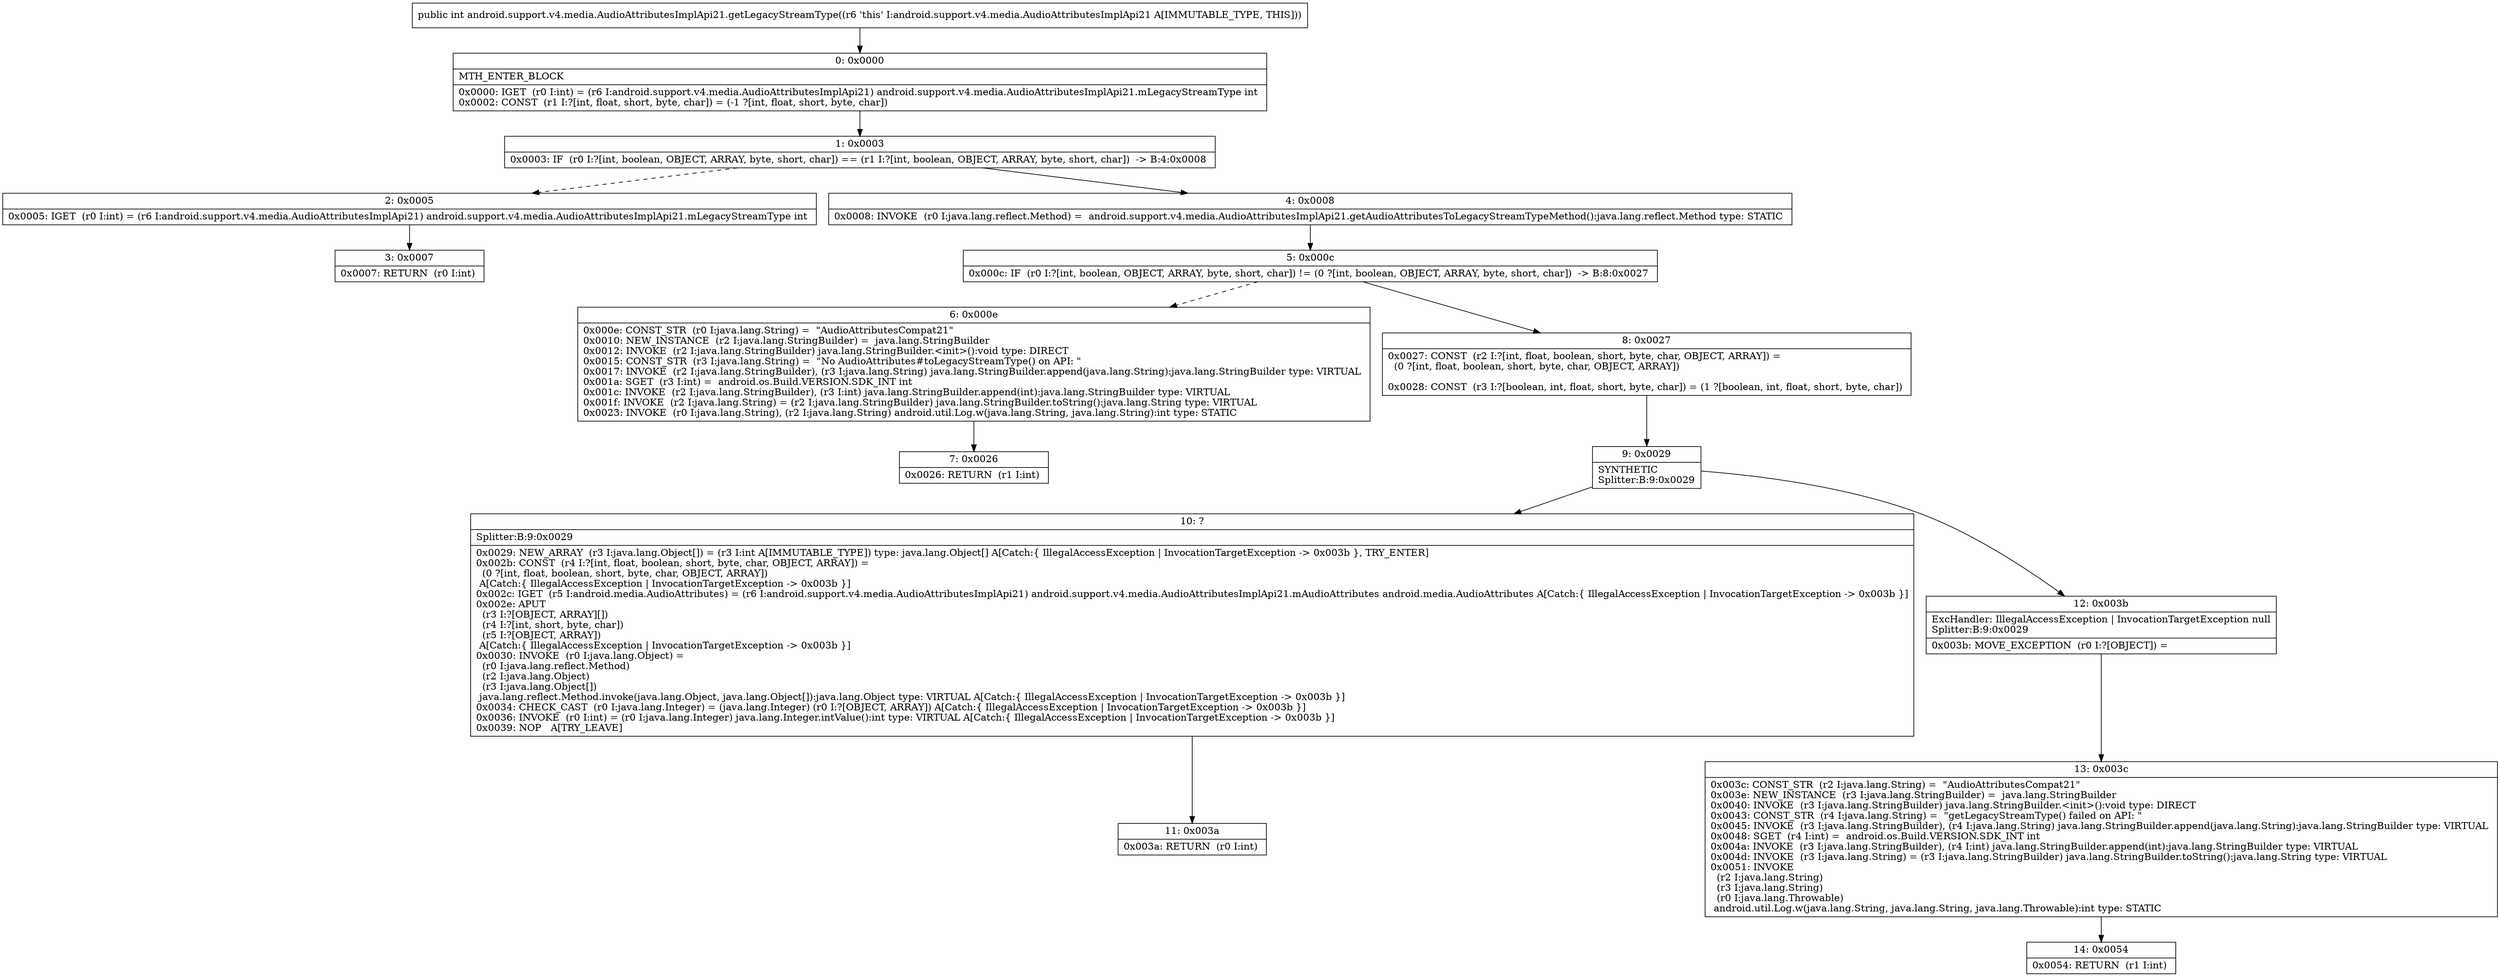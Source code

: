 digraph "CFG forandroid.support.v4.media.AudioAttributesImplApi21.getLegacyStreamType()I" {
Node_0 [shape=record,label="{0\:\ 0x0000|MTH_ENTER_BLOCK\l|0x0000: IGET  (r0 I:int) = (r6 I:android.support.v4.media.AudioAttributesImplApi21) android.support.v4.media.AudioAttributesImplApi21.mLegacyStreamType int \l0x0002: CONST  (r1 I:?[int, float, short, byte, char]) = (\-1 ?[int, float, short, byte, char]) \l}"];
Node_1 [shape=record,label="{1\:\ 0x0003|0x0003: IF  (r0 I:?[int, boolean, OBJECT, ARRAY, byte, short, char]) == (r1 I:?[int, boolean, OBJECT, ARRAY, byte, short, char])  \-\> B:4:0x0008 \l}"];
Node_2 [shape=record,label="{2\:\ 0x0005|0x0005: IGET  (r0 I:int) = (r6 I:android.support.v4.media.AudioAttributesImplApi21) android.support.v4.media.AudioAttributesImplApi21.mLegacyStreamType int \l}"];
Node_3 [shape=record,label="{3\:\ 0x0007|0x0007: RETURN  (r0 I:int) \l}"];
Node_4 [shape=record,label="{4\:\ 0x0008|0x0008: INVOKE  (r0 I:java.lang.reflect.Method) =  android.support.v4.media.AudioAttributesImplApi21.getAudioAttributesToLegacyStreamTypeMethod():java.lang.reflect.Method type: STATIC \l}"];
Node_5 [shape=record,label="{5\:\ 0x000c|0x000c: IF  (r0 I:?[int, boolean, OBJECT, ARRAY, byte, short, char]) != (0 ?[int, boolean, OBJECT, ARRAY, byte, short, char])  \-\> B:8:0x0027 \l}"];
Node_6 [shape=record,label="{6\:\ 0x000e|0x000e: CONST_STR  (r0 I:java.lang.String) =  \"AudioAttributesCompat21\" \l0x0010: NEW_INSTANCE  (r2 I:java.lang.StringBuilder) =  java.lang.StringBuilder \l0x0012: INVOKE  (r2 I:java.lang.StringBuilder) java.lang.StringBuilder.\<init\>():void type: DIRECT \l0x0015: CONST_STR  (r3 I:java.lang.String) =  \"No AudioAttributes#toLegacyStreamType() on API: \" \l0x0017: INVOKE  (r2 I:java.lang.StringBuilder), (r3 I:java.lang.String) java.lang.StringBuilder.append(java.lang.String):java.lang.StringBuilder type: VIRTUAL \l0x001a: SGET  (r3 I:int) =  android.os.Build.VERSION.SDK_INT int \l0x001c: INVOKE  (r2 I:java.lang.StringBuilder), (r3 I:int) java.lang.StringBuilder.append(int):java.lang.StringBuilder type: VIRTUAL \l0x001f: INVOKE  (r2 I:java.lang.String) = (r2 I:java.lang.StringBuilder) java.lang.StringBuilder.toString():java.lang.String type: VIRTUAL \l0x0023: INVOKE  (r0 I:java.lang.String), (r2 I:java.lang.String) android.util.Log.w(java.lang.String, java.lang.String):int type: STATIC \l}"];
Node_7 [shape=record,label="{7\:\ 0x0026|0x0026: RETURN  (r1 I:int) \l}"];
Node_8 [shape=record,label="{8\:\ 0x0027|0x0027: CONST  (r2 I:?[int, float, boolean, short, byte, char, OBJECT, ARRAY]) = \l  (0 ?[int, float, boolean, short, byte, char, OBJECT, ARRAY])\l \l0x0028: CONST  (r3 I:?[boolean, int, float, short, byte, char]) = (1 ?[boolean, int, float, short, byte, char]) \l}"];
Node_9 [shape=record,label="{9\:\ 0x0029|SYNTHETIC\lSplitter:B:9:0x0029\l}"];
Node_10 [shape=record,label="{10\:\ ?|Splitter:B:9:0x0029\l|0x0029: NEW_ARRAY  (r3 I:java.lang.Object[]) = (r3 I:int A[IMMUTABLE_TYPE]) type: java.lang.Object[] A[Catch:\{ IllegalAccessException \| InvocationTargetException \-\> 0x003b \}, TRY_ENTER]\l0x002b: CONST  (r4 I:?[int, float, boolean, short, byte, char, OBJECT, ARRAY]) = \l  (0 ?[int, float, boolean, short, byte, char, OBJECT, ARRAY])\l A[Catch:\{ IllegalAccessException \| InvocationTargetException \-\> 0x003b \}]\l0x002c: IGET  (r5 I:android.media.AudioAttributes) = (r6 I:android.support.v4.media.AudioAttributesImplApi21) android.support.v4.media.AudioAttributesImplApi21.mAudioAttributes android.media.AudioAttributes A[Catch:\{ IllegalAccessException \| InvocationTargetException \-\> 0x003b \}]\l0x002e: APUT  \l  (r3 I:?[OBJECT, ARRAY][])\l  (r4 I:?[int, short, byte, char])\l  (r5 I:?[OBJECT, ARRAY])\l A[Catch:\{ IllegalAccessException \| InvocationTargetException \-\> 0x003b \}]\l0x0030: INVOKE  (r0 I:java.lang.Object) = \l  (r0 I:java.lang.reflect.Method)\l  (r2 I:java.lang.Object)\l  (r3 I:java.lang.Object[])\l java.lang.reflect.Method.invoke(java.lang.Object, java.lang.Object[]):java.lang.Object type: VIRTUAL A[Catch:\{ IllegalAccessException \| InvocationTargetException \-\> 0x003b \}]\l0x0034: CHECK_CAST  (r0 I:java.lang.Integer) = (java.lang.Integer) (r0 I:?[OBJECT, ARRAY]) A[Catch:\{ IllegalAccessException \| InvocationTargetException \-\> 0x003b \}]\l0x0036: INVOKE  (r0 I:int) = (r0 I:java.lang.Integer) java.lang.Integer.intValue():int type: VIRTUAL A[Catch:\{ IllegalAccessException \| InvocationTargetException \-\> 0x003b \}]\l0x0039: NOP   A[TRY_LEAVE]\l}"];
Node_11 [shape=record,label="{11\:\ 0x003a|0x003a: RETURN  (r0 I:int) \l}"];
Node_12 [shape=record,label="{12\:\ 0x003b|ExcHandler: IllegalAccessException \| InvocationTargetException null\lSplitter:B:9:0x0029\l|0x003b: MOVE_EXCEPTION  (r0 I:?[OBJECT]) =  \l}"];
Node_13 [shape=record,label="{13\:\ 0x003c|0x003c: CONST_STR  (r2 I:java.lang.String) =  \"AudioAttributesCompat21\" \l0x003e: NEW_INSTANCE  (r3 I:java.lang.StringBuilder) =  java.lang.StringBuilder \l0x0040: INVOKE  (r3 I:java.lang.StringBuilder) java.lang.StringBuilder.\<init\>():void type: DIRECT \l0x0043: CONST_STR  (r4 I:java.lang.String) =  \"getLegacyStreamType() failed on API: \" \l0x0045: INVOKE  (r3 I:java.lang.StringBuilder), (r4 I:java.lang.String) java.lang.StringBuilder.append(java.lang.String):java.lang.StringBuilder type: VIRTUAL \l0x0048: SGET  (r4 I:int) =  android.os.Build.VERSION.SDK_INT int \l0x004a: INVOKE  (r3 I:java.lang.StringBuilder), (r4 I:int) java.lang.StringBuilder.append(int):java.lang.StringBuilder type: VIRTUAL \l0x004d: INVOKE  (r3 I:java.lang.String) = (r3 I:java.lang.StringBuilder) java.lang.StringBuilder.toString():java.lang.String type: VIRTUAL \l0x0051: INVOKE  \l  (r2 I:java.lang.String)\l  (r3 I:java.lang.String)\l  (r0 I:java.lang.Throwable)\l android.util.Log.w(java.lang.String, java.lang.String, java.lang.Throwable):int type: STATIC \l}"];
Node_14 [shape=record,label="{14\:\ 0x0054|0x0054: RETURN  (r1 I:int) \l}"];
MethodNode[shape=record,label="{public int android.support.v4.media.AudioAttributesImplApi21.getLegacyStreamType((r6 'this' I:android.support.v4.media.AudioAttributesImplApi21 A[IMMUTABLE_TYPE, THIS])) }"];
MethodNode -> Node_0;
Node_0 -> Node_1;
Node_1 -> Node_2[style=dashed];
Node_1 -> Node_4;
Node_2 -> Node_3;
Node_4 -> Node_5;
Node_5 -> Node_6[style=dashed];
Node_5 -> Node_8;
Node_6 -> Node_7;
Node_8 -> Node_9;
Node_9 -> Node_10;
Node_9 -> Node_12;
Node_10 -> Node_11;
Node_12 -> Node_13;
Node_13 -> Node_14;
}

